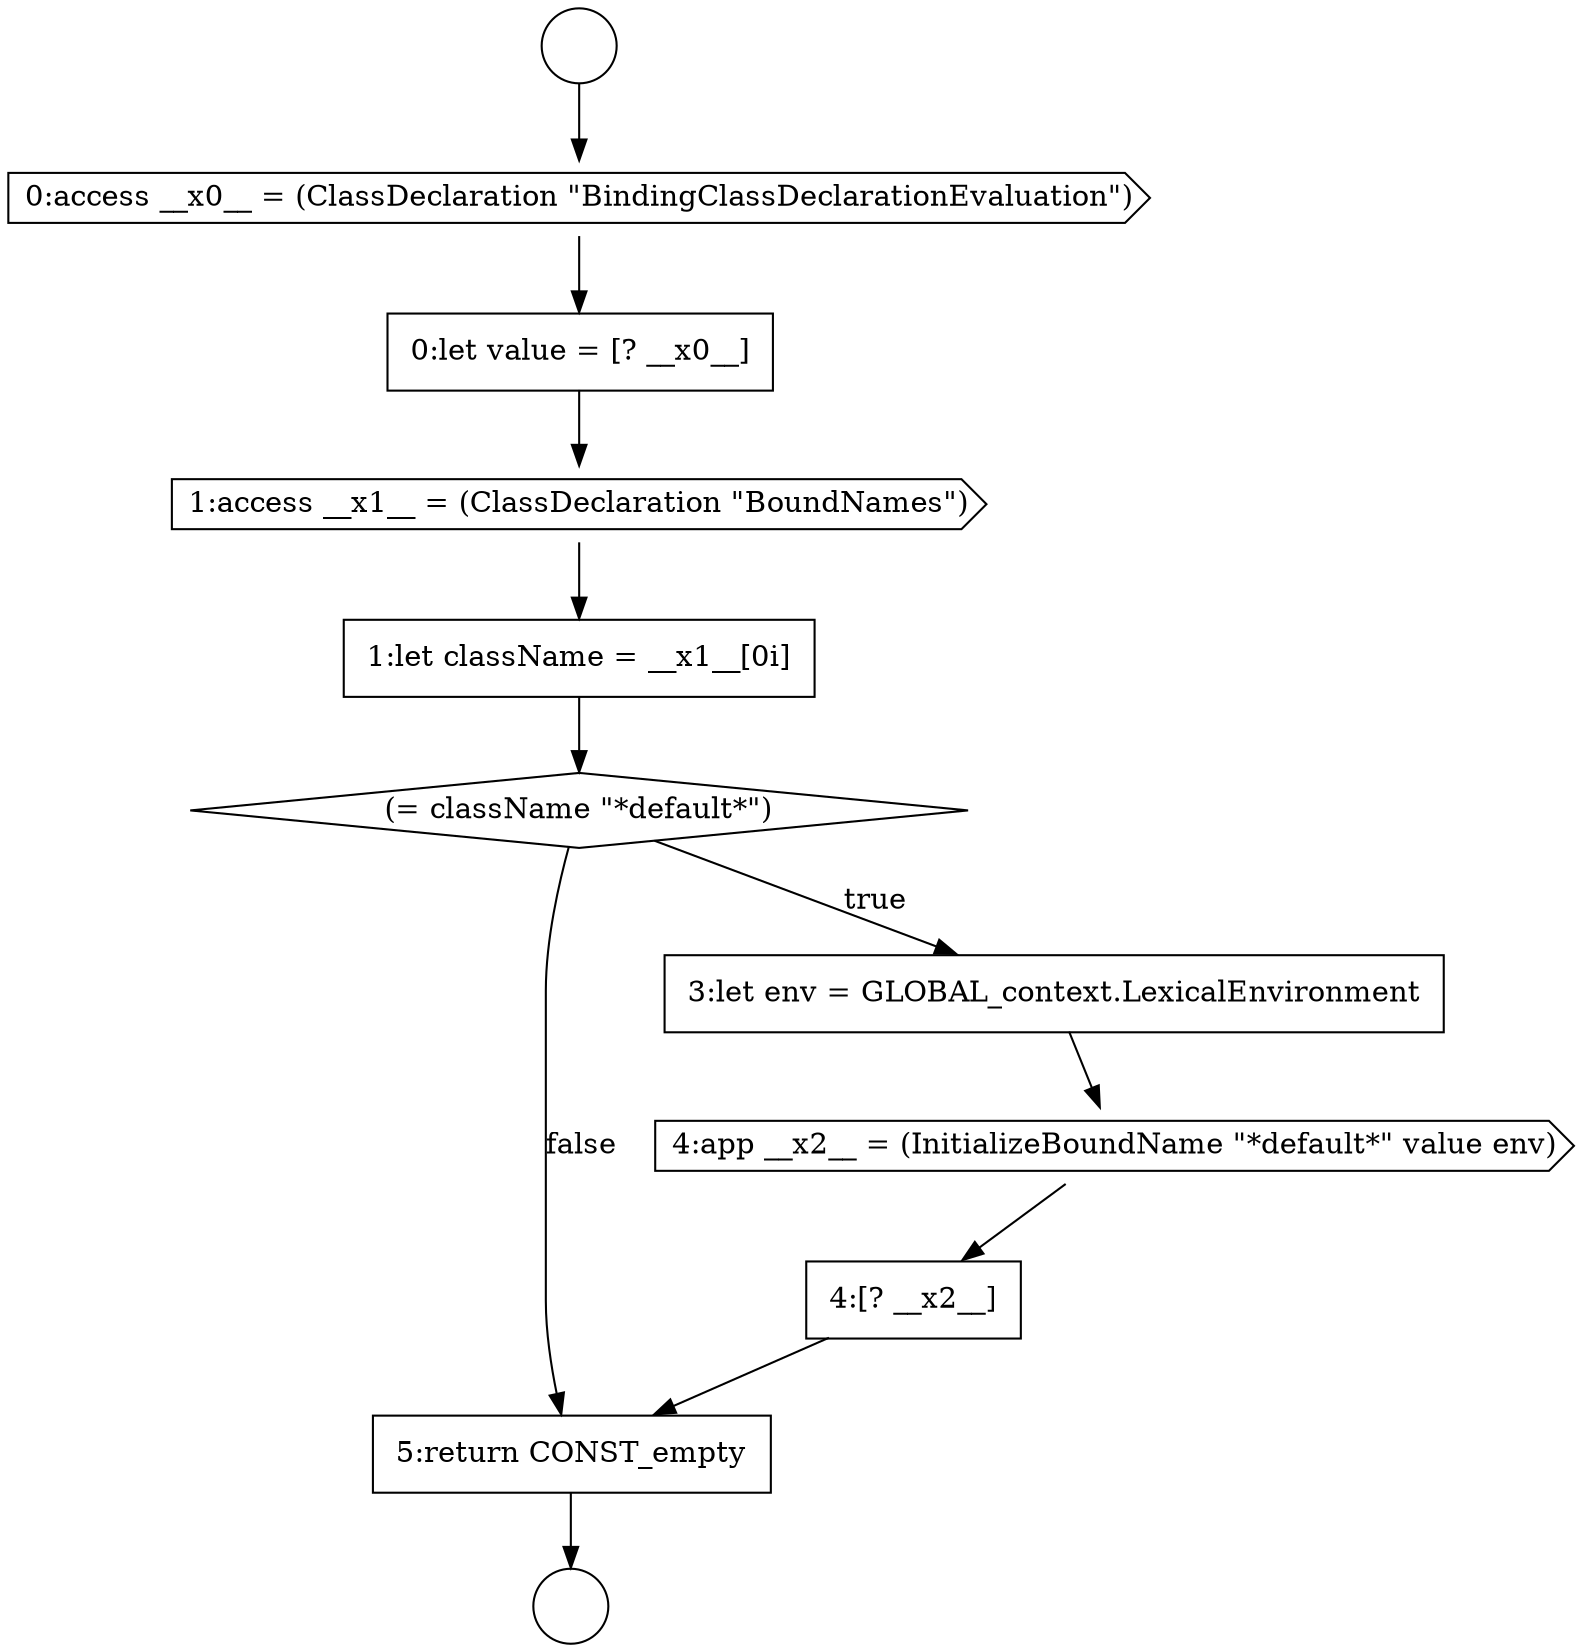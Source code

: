 digraph {
  node11907 [shape=cds, label=<<font color="black">4:app __x2__ = (InitializeBoundName &quot;*default*&quot; value env)</font>> color="black" fillcolor="white" style=filled]
  node11902 [shape=none, margin=0, label=<<font color="black">
    <table border="0" cellborder="1" cellspacing="0" cellpadding="10">
      <tr><td align="left">0:let value = [? __x0__]</td></tr>
    </table>
  </font>> color="black" fillcolor="white" style=filled]
  node11908 [shape=none, margin=0, label=<<font color="black">
    <table border="0" cellborder="1" cellspacing="0" cellpadding="10">
      <tr><td align="left">4:[? __x2__]</td></tr>
    </table>
  </font>> color="black" fillcolor="white" style=filled]
  node11901 [shape=cds, label=<<font color="black">0:access __x0__ = (ClassDeclaration &quot;BindingClassDeclarationEvaluation&quot;)</font>> color="black" fillcolor="white" style=filled]
  node11905 [shape=diamond, label=<<font color="black">(= className &quot;*default*&quot;)</font>> color="black" fillcolor="white" style=filled]
  node11900 [shape=circle label=" " color="black" fillcolor="white" style=filled]
  node11909 [shape=none, margin=0, label=<<font color="black">
    <table border="0" cellborder="1" cellspacing="0" cellpadding="10">
      <tr><td align="left">5:return CONST_empty</td></tr>
    </table>
  </font>> color="black" fillcolor="white" style=filled]
  node11906 [shape=none, margin=0, label=<<font color="black">
    <table border="0" cellborder="1" cellspacing="0" cellpadding="10">
      <tr><td align="left">3:let env = GLOBAL_context.LexicalEnvironment</td></tr>
    </table>
  </font>> color="black" fillcolor="white" style=filled]
  node11903 [shape=cds, label=<<font color="black">1:access __x1__ = (ClassDeclaration &quot;BoundNames&quot;)</font>> color="black" fillcolor="white" style=filled]
  node11899 [shape=circle label=" " color="black" fillcolor="white" style=filled]
  node11904 [shape=none, margin=0, label=<<font color="black">
    <table border="0" cellborder="1" cellspacing="0" cellpadding="10">
      <tr><td align="left">1:let className = __x1__[0i]</td></tr>
    </table>
  </font>> color="black" fillcolor="white" style=filled]
  node11899 -> node11901 [ color="black"]
  node11902 -> node11903 [ color="black"]
  node11909 -> node11900 [ color="black"]
  node11903 -> node11904 [ color="black"]
  node11906 -> node11907 [ color="black"]
  node11904 -> node11905 [ color="black"]
  node11907 -> node11908 [ color="black"]
  node11901 -> node11902 [ color="black"]
  node11905 -> node11906 [label=<<font color="black">true</font>> color="black"]
  node11905 -> node11909 [label=<<font color="black">false</font>> color="black"]
  node11908 -> node11909 [ color="black"]
}

